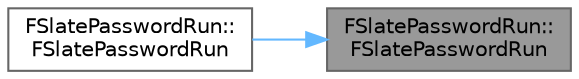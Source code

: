 digraph "FSlatePasswordRun::FSlatePasswordRun"
{
 // INTERACTIVE_SVG=YES
 // LATEX_PDF_SIZE
  bgcolor="transparent";
  edge [fontname=Helvetica,fontsize=10,labelfontname=Helvetica,labelfontsize=10];
  node [fontname=Helvetica,fontsize=10,shape=box,height=0.2,width=0.4];
  rankdir="RL";
  Node1 [id="Node000001",label="FSlatePasswordRun::\lFSlatePasswordRun",height=0.2,width=0.4,color="gray40", fillcolor="grey60", style="filled", fontcolor="black",tooltip=" "];
  Node1 -> Node2 [id="edge1_Node000001_Node000002",dir="back",color="steelblue1",style="solid",tooltip=" "];
  Node2 [id="Node000002",label="FSlatePasswordRun::\lFSlatePasswordRun",height=0.2,width=0.4,color="grey40", fillcolor="white", style="filled",URL="$d4/df0/classFSlatePasswordRun.html#a139ff34720979b95b00165b0dd35eef0",tooltip=" "];
}
